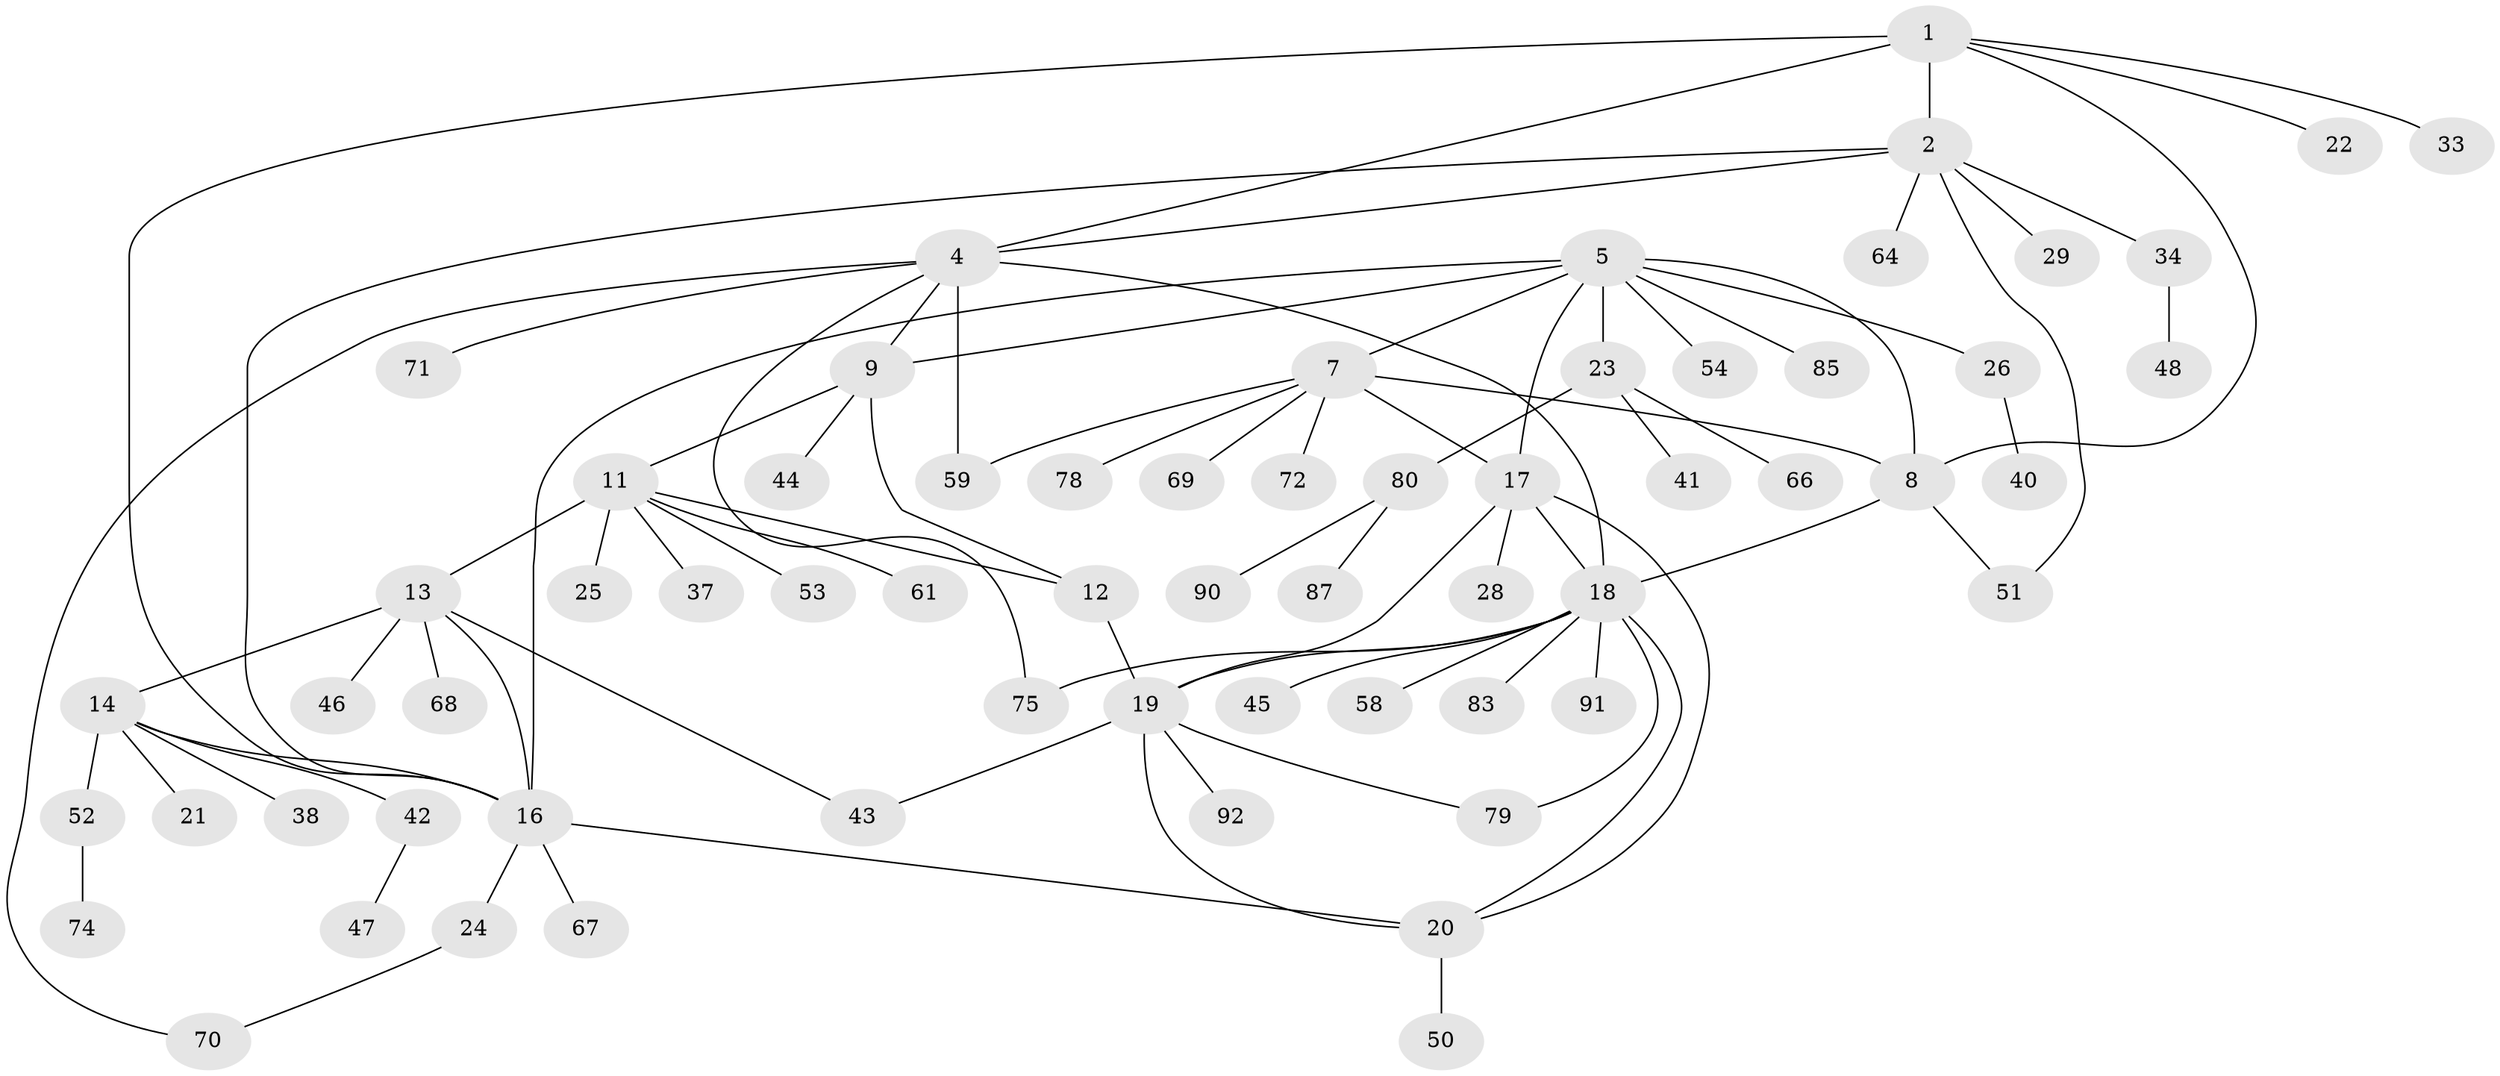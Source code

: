 // Generated by graph-tools (version 1.1) at 2025/24/03/03/25 07:24:14]
// undirected, 64 vertices, 85 edges
graph export_dot {
graph [start="1"]
  node [color=gray90,style=filled];
  1 [super="+3"];
  2 [super="+27"];
  4 [super="+57"];
  5 [super="+6"];
  7 [super="+55"];
  8 [super="+39"];
  9 [super="+10"];
  11 [super="+63"];
  12;
  13 [super="+15"];
  14;
  16 [super="+36"];
  17 [super="+30"];
  18 [super="+49"];
  19 [super="+77"];
  20 [super="+89"];
  21 [super="+31"];
  22;
  23 [super="+32"];
  24;
  25 [super="+65"];
  26;
  28;
  29;
  33;
  34 [super="+35"];
  37;
  38;
  40;
  41;
  42 [super="+56"];
  43 [super="+60"];
  44;
  45;
  46;
  47;
  48;
  50;
  51;
  52 [super="+62"];
  53;
  54 [super="+93"];
  58 [super="+73"];
  59;
  61;
  64;
  66 [super="+84"];
  67;
  68;
  69 [super="+81"];
  70 [super="+76"];
  71 [super="+82"];
  72 [super="+88"];
  74;
  75 [super="+86"];
  78;
  79;
  80;
  83;
  85;
  87;
  90;
  91;
  92;
  1 -- 2 [weight=2];
  1 -- 4 [weight=2];
  1 -- 16;
  1 -- 22;
  1 -- 33;
  1 -- 8;
  2 -- 4;
  2 -- 29;
  2 -- 34;
  2 -- 51;
  2 -- 64;
  2 -- 16;
  4 -- 18;
  4 -- 59;
  4 -- 70;
  4 -- 71;
  4 -- 9;
  4 -- 75;
  5 -- 7 [weight=2];
  5 -- 8 [weight=2];
  5 -- 16;
  5 -- 54;
  5 -- 85;
  5 -- 17;
  5 -- 26;
  5 -- 23;
  5 -- 9;
  7 -- 8;
  7 -- 72;
  7 -- 17;
  7 -- 69;
  7 -- 59;
  7 -- 78;
  8 -- 51;
  8 -- 18;
  9 -- 11 [weight=2];
  9 -- 12 [weight=2];
  9 -- 44;
  11 -- 12;
  11 -- 25;
  11 -- 37;
  11 -- 53;
  11 -- 61;
  11 -- 13;
  12 -- 19;
  13 -- 14 [weight=2];
  13 -- 16 [weight=2];
  13 -- 43;
  13 -- 68;
  13 -- 46;
  14 -- 16;
  14 -- 21;
  14 -- 38;
  14 -- 42;
  14 -- 52;
  16 -- 20;
  16 -- 24;
  16 -- 67;
  17 -- 18;
  17 -- 19;
  17 -- 20;
  17 -- 28;
  18 -- 19;
  18 -- 20;
  18 -- 45;
  18 -- 58;
  18 -- 79;
  18 -- 83;
  18 -- 91;
  18 -- 75;
  19 -- 20;
  19 -- 43;
  19 -- 92;
  19 -- 79;
  20 -- 50;
  23 -- 41;
  23 -- 66;
  23 -- 80;
  24 -- 70;
  26 -- 40;
  34 -- 48;
  42 -- 47;
  52 -- 74;
  80 -- 87;
  80 -- 90;
}
